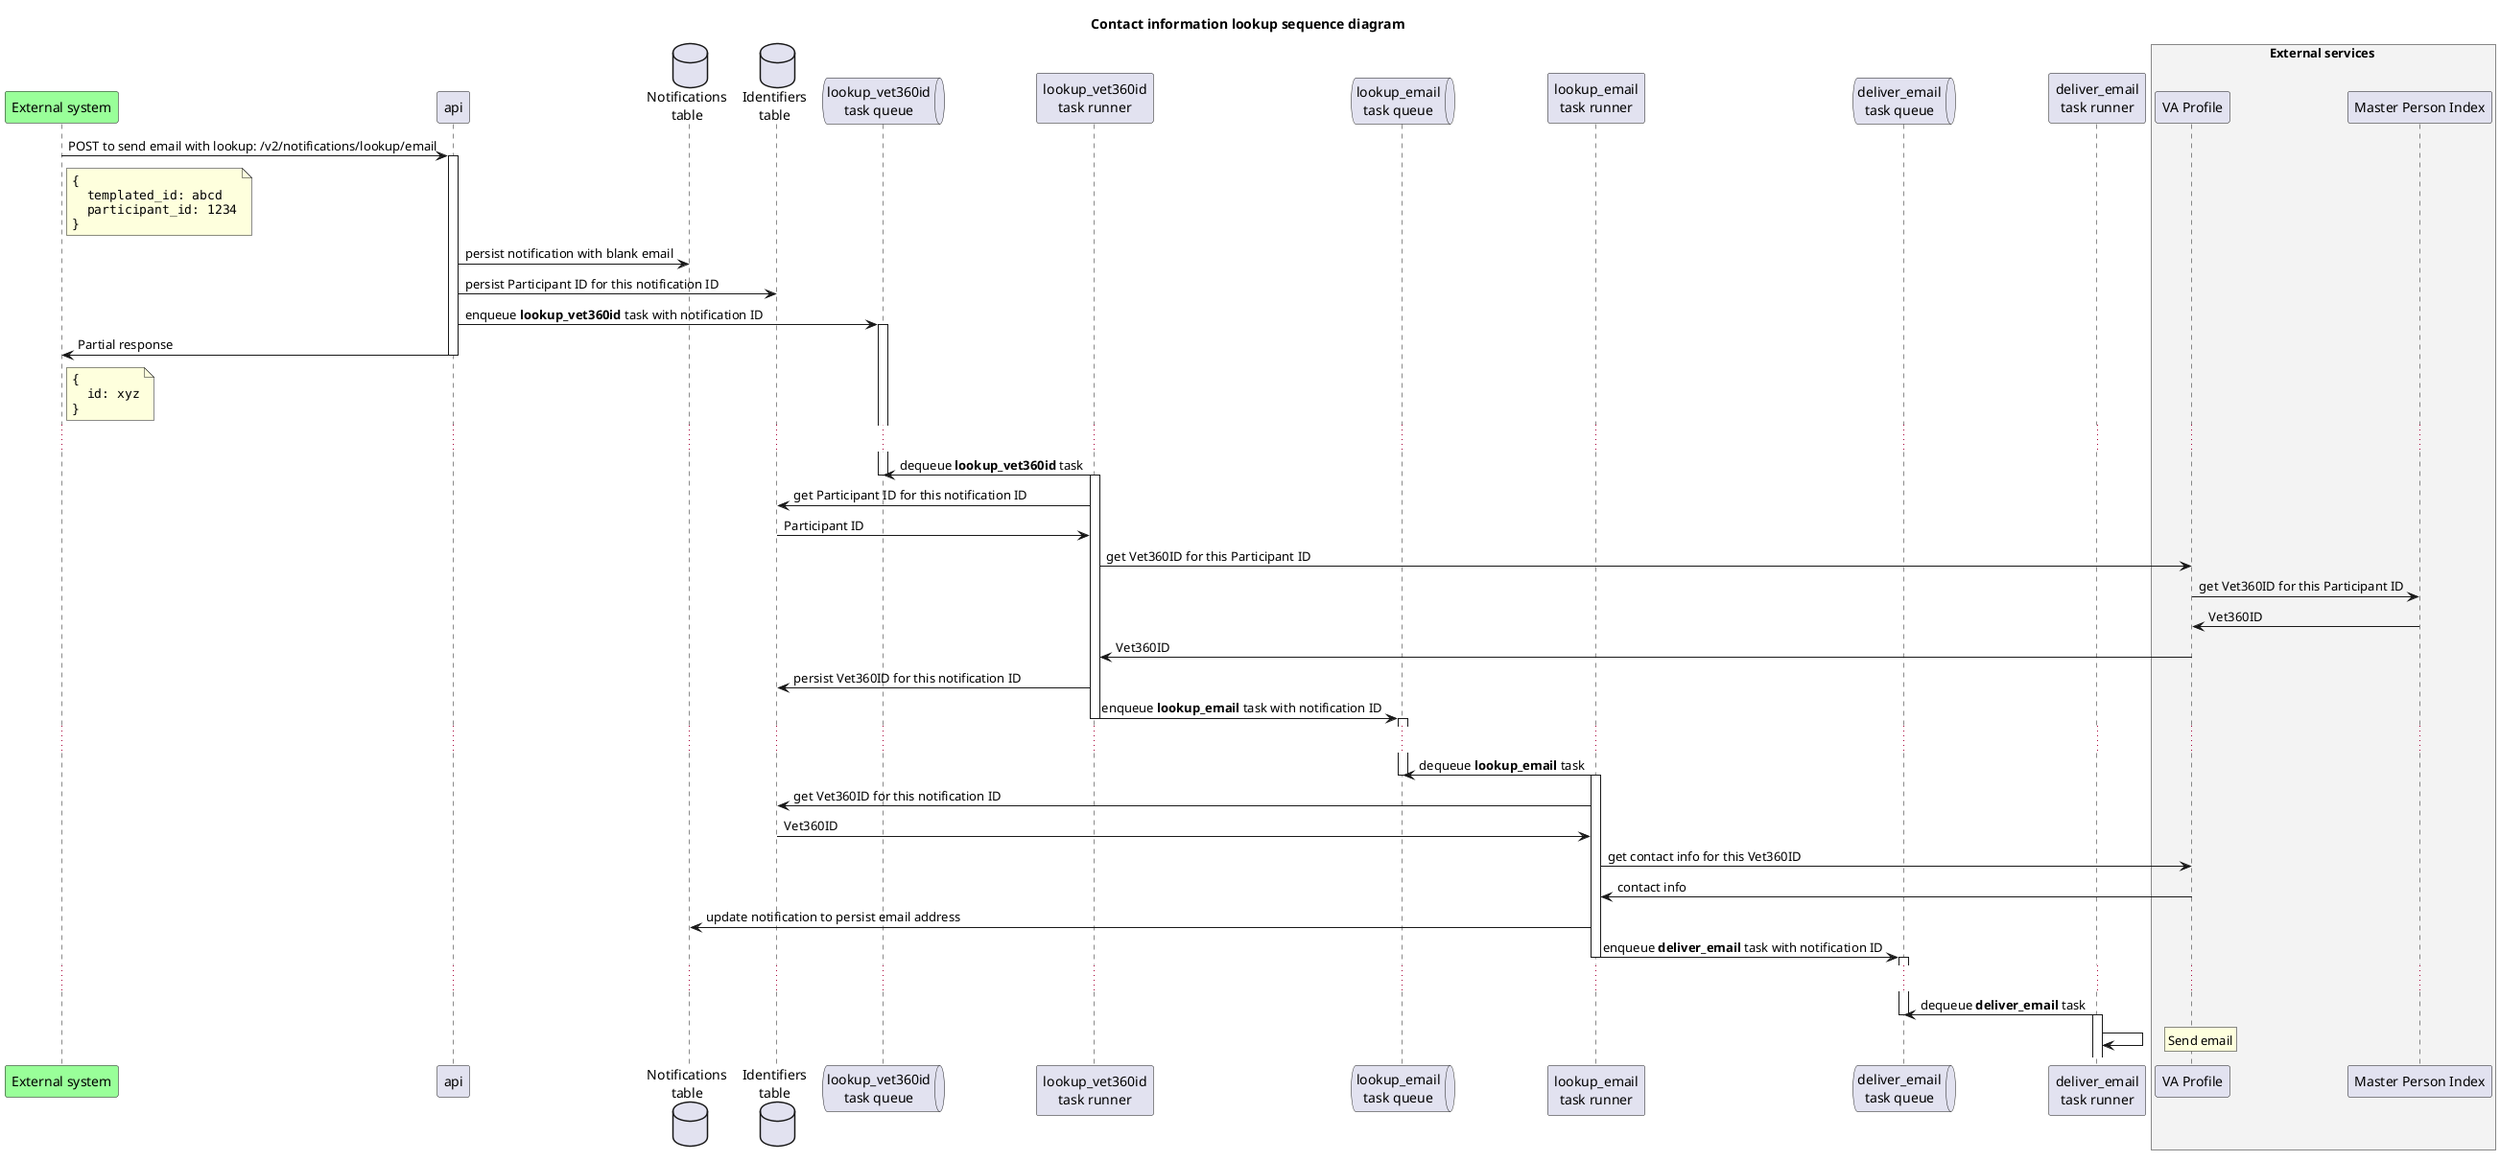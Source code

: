 @startuml
title Contact information lookup sequence diagram

participant "External system" as ext #99FF99
participant api
database "Notifications\ntable" as notifications_table
database "Identifiers\ntable" as identifiers_table

queue "lookup_vet360id\ntask queue" as lookup_vet360id_queue
participant "lookup_vet360id\ntask runner" as lookup_vet360id_runner

queue "lookup_email\ntask queue" as lookup_email_queue
participant "lookup_email\ntask runner" as lookup_email_runner

queue "deliver_email\ntask queue" as deliver_email_queue
participant "deliver_email\ntask runner" as deliver_email_runner


box External services #f3f3f3
participant "VA Profile" as vaprofile
participant "Master Person Index" as mpi
end box

ext -> api : POST to send email with lookup: /v2/notifications/lookup/email
activate api
note right of ext
  ""{""
  ""  templated_id: abcd""
  ""  participant_id: 1234""
  ""}""
end note

api -> notifications_table: persist notification with blank email
api -> identifiers_table: persist Participant ID for this notification ID

api -> lookup_vet360id_queue: enqueue **lookup_vet360id** task with notification ID
activate lookup_vet360id_queue

api -> ext: Partial response
note right of ext
  ""{""
  ""  id: xyz""
  ""}""
end note
deactivate api

...

lookup_vet360id_runner -> lookup_vet360id_queue: dequeue **lookup_vet360id** task
deactivate lookup_vet360id_queue
activate lookup_vet360id_runner

lookup_vet360id_runner -> identifiers_table: get Participant ID for this notification ID
identifiers_table -> lookup_vet360id_runner: Participant ID

lookup_vet360id_runner -> vaprofile: get Vet360ID for this Participant ID

vaprofile -> mpi: get Vet360ID for this Participant ID

mpi -> vaprofile: Vet360ID

vaprofile -> lookup_vet360id_runner: Vet360ID

lookup_vet360id_runner -> identifiers_table: persist Vet360ID for this notification ID

lookup_vet360id_runner -> lookup_email_queue: enqueue **lookup_email** task with notification ID
deactivate lookup_vet360id_runner
activate lookup_email_queue

...

lookup_email_runner -> lookup_email_queue: dequeue **lookup_email** task
deactivate lookup_email_queue
activate lookup_email_runner

lookup_email_runner -> identifiers_table: get Vet360ID for this notification ID
identifiers_table -> lookup_email_runner: Vet360ID

lookup_email_runner -> vaprofile: get contact info for this Vet360ID

vaprofile -> lookup_email_runner: contact info

lookup_email_runner -> notifications_table: update notification to persist email address

lookup_email_runner -> deliver_email_queue: enqueue **deliver_email** task with notification ID
deactivate lookup_email_runner
activate deliver_email_queue

...

deliver_email_runner -> deliver_email_queue: dequeue **deliver_email** task
deactivate deliver_email_queue
activate deliver_email_runner

deliver_email_runner -> deliver_email_runner
rnote right: Send email
@enduml